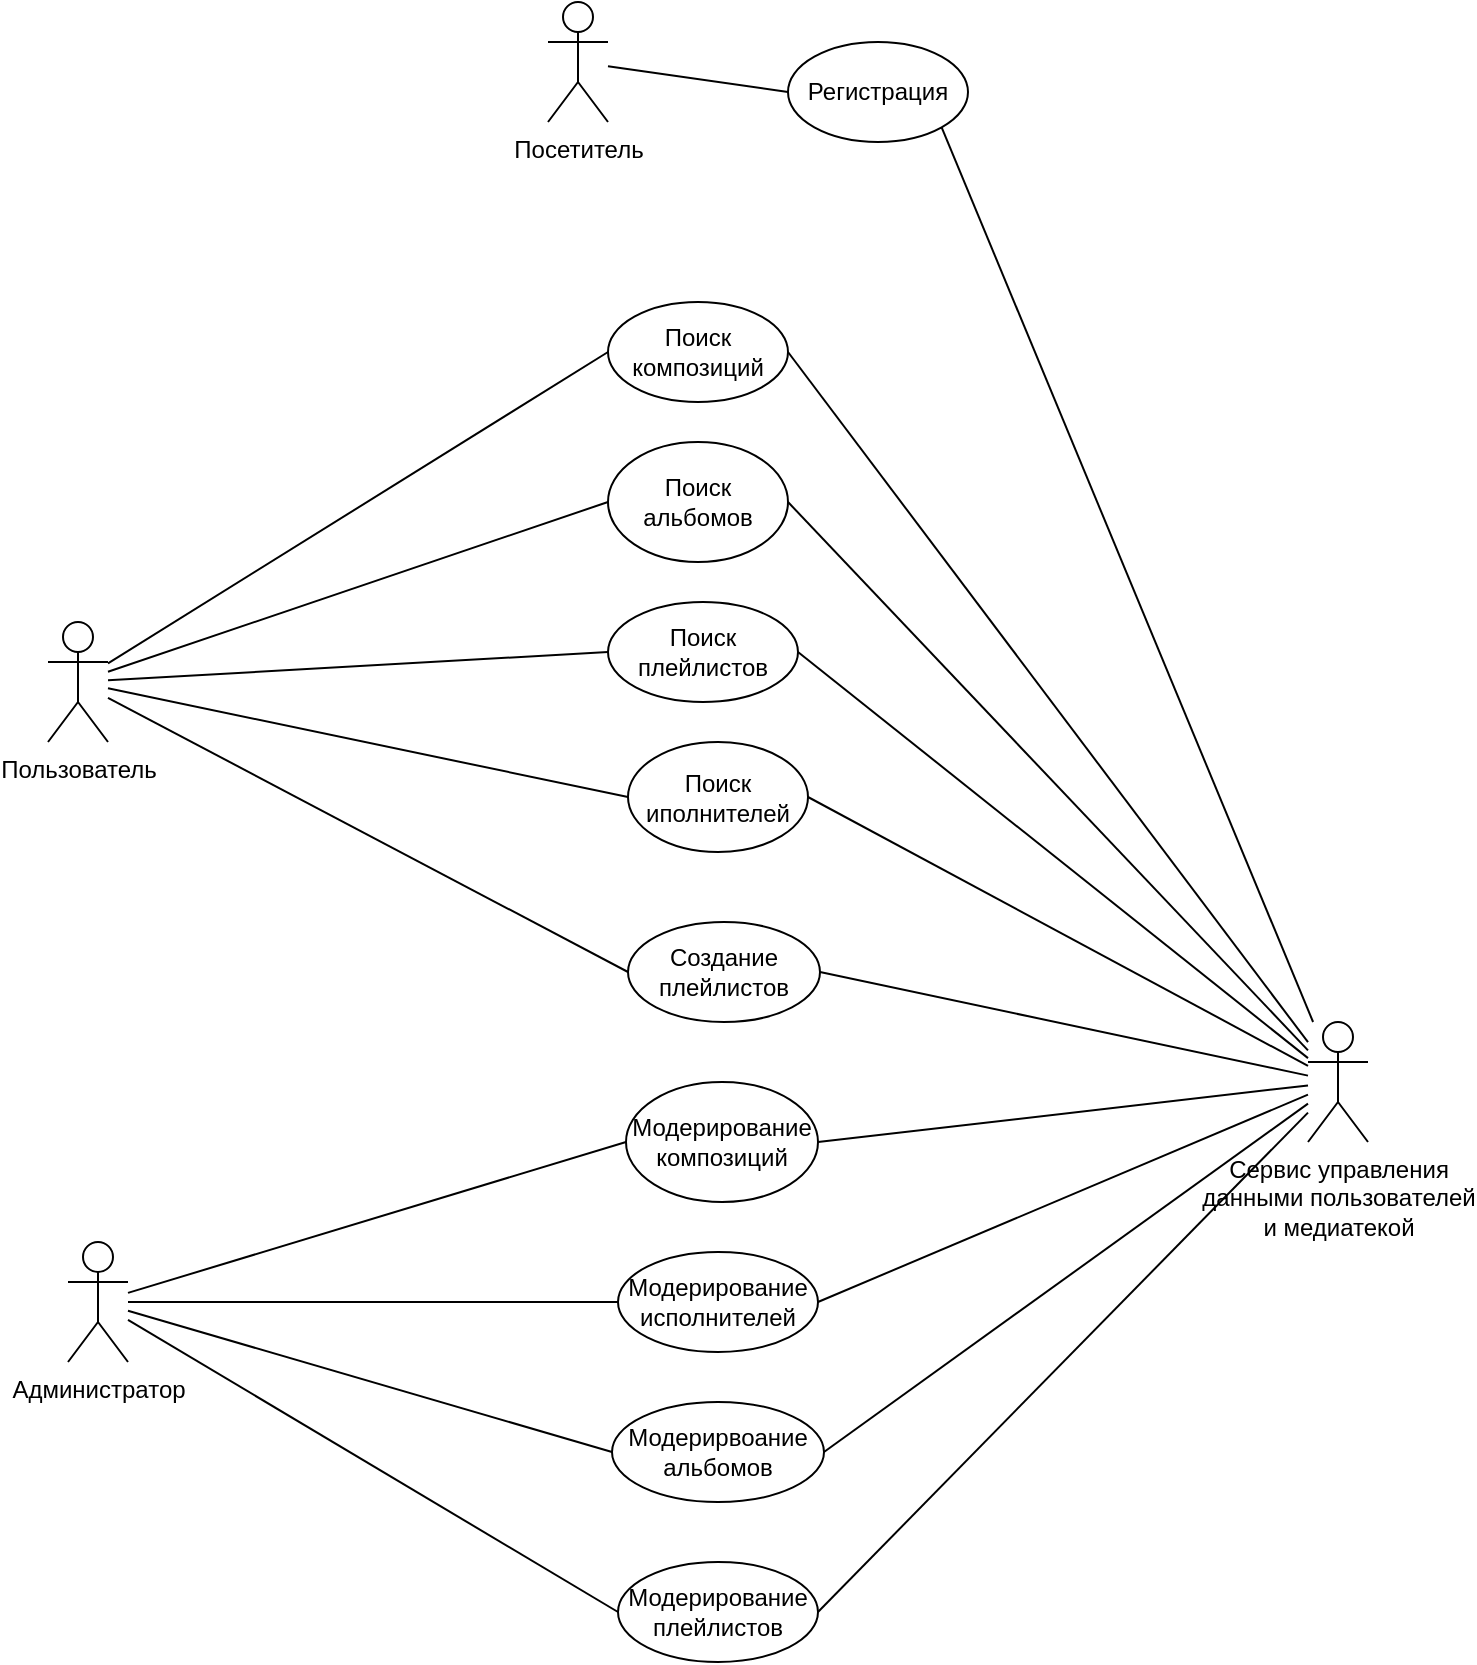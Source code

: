 <mxfile>
    <diagram id="GpwROE0LMrQOq1wUs8ks" name="Страница 1">
        <mxGraphModel dx="576" dy="434" grid="1" gridSize="10" guides="1" tooltips="1" connect="1" arrows="1" fold="1" page="1" pageScale="1" pageWidth="827" pageHeight="1169" math="0" shadow="0">
            <root>
                <mxCell id="0"/>
                <mxCell id="1" parent="0"/>
                <mxCell id="17" style="edgeStyle=none;html=1;entryX=0;entryY=0.5;entryDx=0;entryDy=0;endArrow=none;endFill=0;" parent="1" source="2" target="16" edge="1">
                    <mxGeometry relative="1" as="geometry"/>
                </mxCell>
                <mxCell id="2" value="Посетитель" style="shape=umlActor;verticalLabelPosition=bottom;verticalAlign=top;html=1;outlineConnect=0;" parent="1" vertex="1">
                    <mxGeometry x="320" y="160" width="30" height="60" as="geometry"/>
                </mxCell>
                <mxCell id="16" value="Регистрация" style="ellipse;whiteSpace=wrap;html=1;" parent="1" vertex="1">
                    <mxGeometry x="440" y="180" width="90" height="50" as="geometry"/>
                </mxCell>
                <mxCell id="31" style="edgeStyle=none;html=1;entryX=1;entryY=1;entryDx=0;entryDy=0;endArrow=none;endFill=0;" parent="1" source="18" target="16" edge="1">
                    <mxGeometry relative="1" as="geometry"/>
                </mxCell>
                <mxCell id="33" style="edgeStyle=none;html=1;entryX=1;entryY=0.5;entryDx=0;entryDy=0;endArrow=none;endFill=0;" parent="1" source="18" target="23" edge="1">
                    <mxGeometry relative="1" as="geometry"/>
                </mxCell>
                <mxCell id="34" style="edgeStyle=none;html=1;entryX=1;entryY=0.5;entryDx=0;entryDy=0;endArrow=none;endFill=0;" parent="1" source="18" target="24" edge="1">
                    <mxGeometry relative="1" as="geometry"/>
                </mxCell>
                <mxCell id="35" style="edgeStyle=none;html=1;entryX=1;entryY=0.5;entryDx=0;entryDy=0;endArrow=none;endFill=0;" parent="1" source="18" target="25" edge="1">
                    <mxGeometry relative="1" as="geometry"/>
                </mxCell>
                <mxCell id="36" style="edgeStyle=none;html=1;entryX=1;entryY=0.5;entryDx=0;entryDy=0;endArrow=none;endFill=0;" parent="1" source="18" target="26" edge="1">
                    <mxGeometry relative="1" as="geometry"/>
                </mxCell>
                <mxCell id="39" style="edgeStyle=none;html=1;entryX=1;entryY=0.5;entryDx=0;entryDy=0;endArrow=none;endFill=0;" parent="1" source="18" target="37" edge="1">
                    <mxGeometry relative="1" as="geometry"/>
                </mxCell>
                <mxCell id="50" style="edgeStyle=none;html=1;entryX=1;entryY=0.5;entryDx=0;entryDy=0;endArrow=none;endFill=0;" parent="1" source="18" target="41" edge="1">
                    <mxGeometry relative="1" as="geometry"/>
                </mxCell>
                <mxCell id="51" style="edgeStyle=none;html=1;entryX=1;entryY=0.5;entryDx=0;entryDy=0;endArrow=none;endFill=0;" parent="1" source="18" target="43" edge="1">
                    <mxGeometry relative="1" as="geometry"/>
                </mxCell>
                <mxCell id="52" style="edgeStyle=none;html=1;entryX=1;entryY=0.5;entryDx=0;entryDy=0;endArrow=none;endFill=0;" parent="1" source="18" target="42" edge="1">
                    <mxGeometry relative="1" as="geometry"/>
                </mxCell>
                <mxCell id="53" style="edgeStyle=none;html=1;entryX=1;entryY=0.5;entryDx=0;entryDy=0;endArrow=none;endFill=0;" parent="1" source="18" target="44" edge="1">
                    <mxGeometry relative="1" as="geometry"/>
                </mxCell>
                <mxCell id="18" value="Сервис управления&lt;br&gt;данными пользователей&lt;br&gt;и медиатекой" style="shape=umlActor;verticalLabelPosition=bottom;verticalAlign=top;html=1;outlineConnect=0;" parent="1" vertex="1">
                    <mxGeometry x="700" y="670" width="30" height="60" as="geometry"/>
                </mxCell>
                <mxCell id="27" style="edgeStyle=none;html=1;entryX=0;entryY=0.5;entryDx=0;entryDy=0;endArrow=none;endFill=0;" parent="1" source="20" target="23" edge="1">
                    <mxGeometry relative="1" as="geometry"/>
                </mxCell>
                <mxCell id="28" style="edgeStyle=none;html=1;entryX=0;entryY=0.5;entryDx=0;entryDy=0;endArrow=none;endFill=0;" parent="1" source="20" target="24" edge="1">
                    <mxGeometry relative="1" as="geometry"/>
                </mxCell>
                <mxCell id="29" style="edgeStyle=none;html=1;entryX=0;entryY=0.5;entryDx=0;entryDy=0;endArrow=none;endFill=0;" parent="1" source="20" target="25" edge="1">
                    <mxGeometry relative="1" as="geometry"/>
                </mxCell>
                <mxCell id="30" style="edgeStyle=none;html=1;entryX=0;entryY=0.5;entryDx=0;entryDy=0;endArrow=none;endFill=0;" parent="1" source="20" target="26" edge="1">
                    <mxGeometry relative="1" as="geometry"/>
                </mxCell>
                <mxCell id="38" style="edgeStyle=none;html=1;entryX=0;entryY=0.5;entryDx=0;entryDy=0;endArrow=none;endFill=0;" parent="1" source="20" target="37" edge="1">
                    <mxGeometry relative="1" as="geometry"/>
                </mxCell>
                <mxCell id="20" value="Пользователь" style="shape=umlActor;verticalLabelPosition=bottom;verticalAlign=top;html=1;outlineConnect=0;" parent="1" vertex="1">
                    <mxGeometry x="70" y="470" width="30" height="60" as="geometry"/>
                </mxCell>
                <mxCell id="46" style="edgeStyle=none;html=1;entryX=0;entryY=0.5;entryDx=0;entryDy=0;endArrow=none;endFill=0;" parent="1" source="21" target="41" edge="1">
                    <mxGeometry relative="1" as="geometry"/>
                </mxCell>
                <mxCell id="47" style="edgeStyle=none;html=1;entryX=0;entryY=0.5;entryDx=0;entryDy=0;endArrow=none;endFill=0;" parent="1" source="21" target="43" edge="1">
                    <mxGeometry relative="1" as="geometry"/>
                </mxCell>
                <mxCell id="48" style="edgeStyle=none;html=1;entryX=0;entryY=0.5;entryDx=0;entryDy=0;endArrow=none;endFill=0;" parent="1" source="21" target="42" edge="1">
                    <mxGeometry relative="1" as="geometry"/>
                </mxCell>
                <mxCell id="49" style="edgeStyle=none;html=1;entryX=0;entryY=0.5;entryDx=0;entryDy=0;endArrow=none;endFill=0;" parent="1" source="21" target="44" edge="1">
                    <mxGeometry relative="1" as="geometry"/>
                </mxCell>
                <mxCell id="21" value="Администратор" style="shape=umlActor;verticalLabelPosition=bottom;verticalAlign=top;html=1;outlineConnect=0;" parent="1" vertex="1">
                    <mxGeometry x="80" y="780" width="30" height="60" as="geometry"/>
                </mxCell>
                <mxCell id="23" value="Поиск композиций" style="ellipse;whiteSpace=wrap;html=1;" parent="1" vertex="1">
                    <mxGeometry x="350" y="310" width="90" height="50" as="geometry"/>
                </mxCell>
                <mxCell id="24" value="Поиск альбомов" style="ellipse;whiteSpace=wrap;html=1;" parent="1" vertex="1">
                    <mxGeometry x="350" y="380" width="90" height="60" as="geometry"/>
                </mxCell>
                <mxCell id="25" value="Поиск плейлистов" style="ellipse;whiteSpace=wrap;html=1;" parent="1" vertex="1">
                    <mxGeometry x="350" y="460" width="95" height="50" as="geometry"/>
                </mxCell>
                <mxCell id="26" value="Поиск иполнителей" style="ellipse;whiteSpace=wrap;html=1;" parent="1" vertex="1">
                    <mxGeometry x="360" y="530" width="90" height="55" as="geometry"/>
                </mxCell>
                <mxCell id="37" value="Создание плейлистов" style="ellipse;whiteSpace=wrap;html=1;" parent="1" vertex="1">
                    <mxGeometry x="360" y="620" width="96" height="50" as="geometry"/>
                </mxCell>
                <mxCell id="41" value="Модерирование композиций" style="ellipse;whiteSpace=wrap;html=1;" parent="1" vertex="1">
                    <mxGeometry x="359" y="700" width="96" height="60" as="geometry"/>
                </mxCell>
                <mxCell id="42" value="Модерирвоание альбомов" style="ellipse;whiteSpace=wrap;html=1;" parent="1" vertex="1">
                    <mxGeometry x="352" y="860" width="106" height="50" as="geometry"/>
                </mxCell>
                <mxCell id="43" value="Модерирование исполнителей" style="ellipse;whiteSpace=wrap;html=1;" parent="1" vertex="1">
                    <mxGeometry x="355" y="785" width="100" height="50" as="geometry"/>
                </mxCell>
                <mxCell id="44" value="Модерирование плейлистов" style="ellipse;whiteSpace=wrap;html=1;" parent="1" vertex="1">
                    <mxGeometry x="355" y="940" width="100" height="50" as="geometry"/>
                </mxCell>
            </root>
        </mxGraphModel>
    </diagram>
</mxfile>